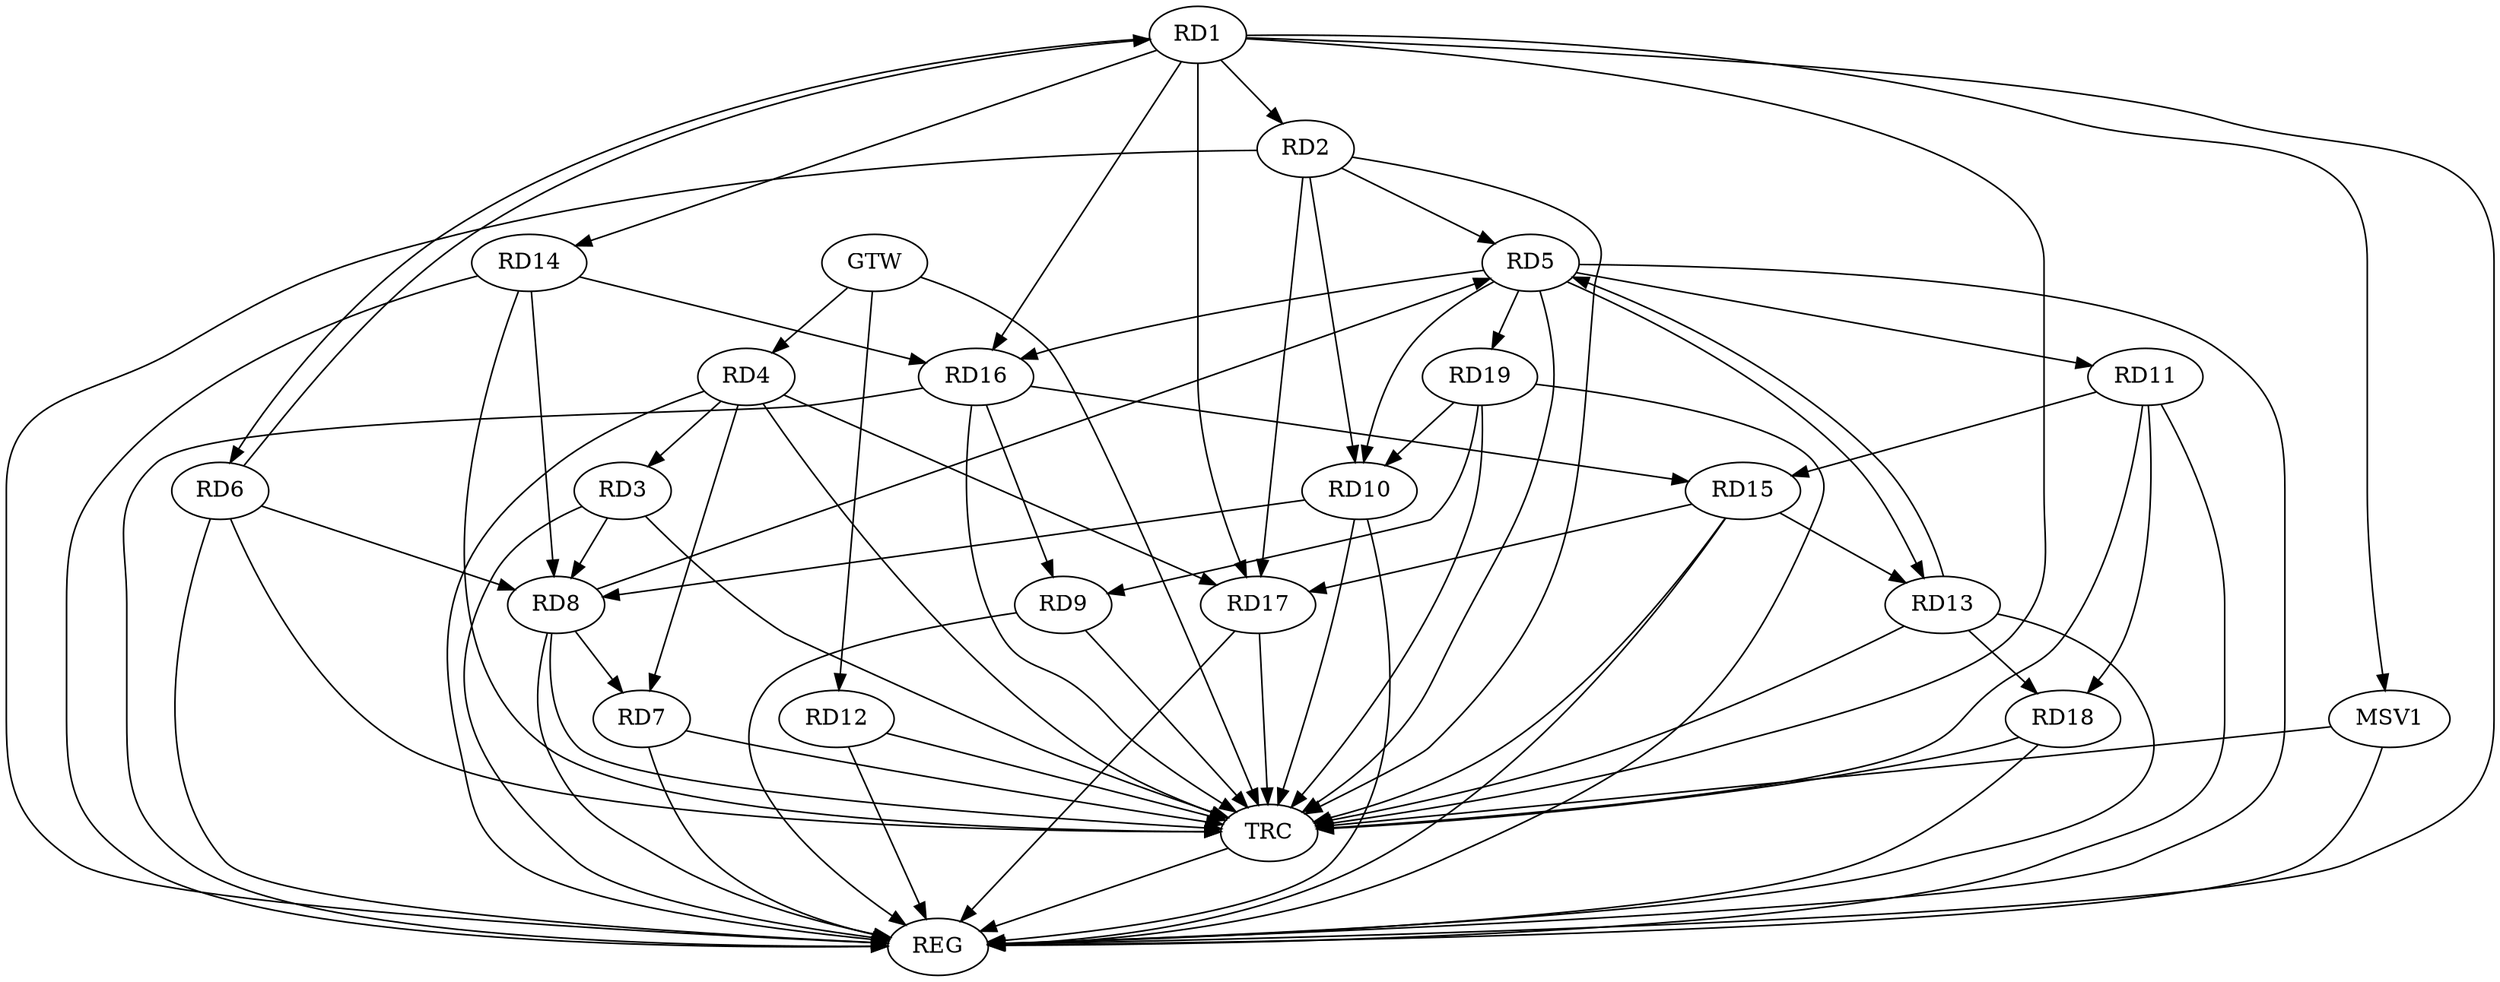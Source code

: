 strict digraph G {
  RD1 [ label="RD1" ];
  RD2 [ label="RD2" ];
  RD3 [ label="RD3" ];
  RD4 [ label="RD4" ];
  RD5 [ label="RD5" ];
  RD6 [ label="RD6" ];
  RD7 [ label="RD7" ];
  RD8 [ label="RD8" ];
  RD9 [ label="RD9" ];
  RD10 [ label="RD10" ];
  RD11 [ label="RD11" ];
  RD12 [ label="RD12" ];
  RD13 [ label="RD13" ];
  RD14 [ label="RD14" ];
  RD15 [ label="RD15" ];
  RD16 [ label="RD16" ];
  RD17 [ label="RD17" ];
  RD18 [ label="RD18" ];
  RD19 [ label="RD19" ];
  GTW [ label="GTW" ];
  REG [ label="REG" ];
  TRC [ label="TRC" ];
  MSV1 [ label="MSV1" ];
  RD1 -> RD2;
  RD1 -> RD6;
  RD6 -> RD1;
  RD1 -> RD14;
  RD1 -> RD16;
  RD1 -> RD17;
  RD2 -> RD5;
  RD2 -> RD10;
  RD2 -> RD17;
  RD4 -> RD3;
  RD3 -> RD8;
  RD4 -> RD7;
  RD4 -> RD17;
  RD8 -> RD5;
  RD5 -> RD10;
  RD5 -> RD11;
  RD5 -> RD13;
  RD13 -> RD5;
  RD5 -> RD16;
  RD5 -> RD19;
  RD6 -> RD8;
  RD8 -> RD7;
  RD10 -> RD8;
  RD14 -> RD8;
  RD16 -> RD9;
  RD19 -> RD9;
  RD19 -> RD10;
  RD11 -> RD15;
  RD11 -> RD18;
  RD15 -> RD13;
  RD13 -> RD18;
  RD14 -> RD16;
  RD16 -> RD15;
  RD15 -> RD17;
  GTW -> RD4;
  GTW -> RD12;
  RD1 -> REG;
  RD2 -> REG;
  RD3 -> REG;
  RD4 -> REG;
  RD5 -> REG;
  RD6 -> REG;
  RD7 -> REG;
  RD8 -> REG;
  RD9 -> REG;
  RD10 -> REG;
  RD11 -> REG;
  RD12 -> REG;
  RD13 -> REG;
  RD14 -> REG;
  RD15 -> REG;
  RD16 -> REG;
  RD17 -> REG;
  RD18 -> REG;
  RD19 -> REG;
  RD1 -> TRC;
  RD2 -> TRC;
  RD3 -> TRC;
  RD4 -> TRC;
  RD5 -> TRC;
  RD6 -> TRC;
  RD7 -> TRC;
  RD8 -> TRC;
  RD9 -> TRC;
  RD10 -> TRC;
  RD11 -> TRC;
  RD12 -> TRC;
  RD13 -> TRC;
  RD14 -> TRC;
  RD15 -> TRC;
  RD16 -> TRC;
  RD17 -> TRC;
  RD18 -> TRC;
  RD19 -> TRC;
  GTW -> TRC;
  TRC -> REG;
  RD1 -> MSV1;
  MSV1 -> REG;
  MSV1 -> TRC;
}
